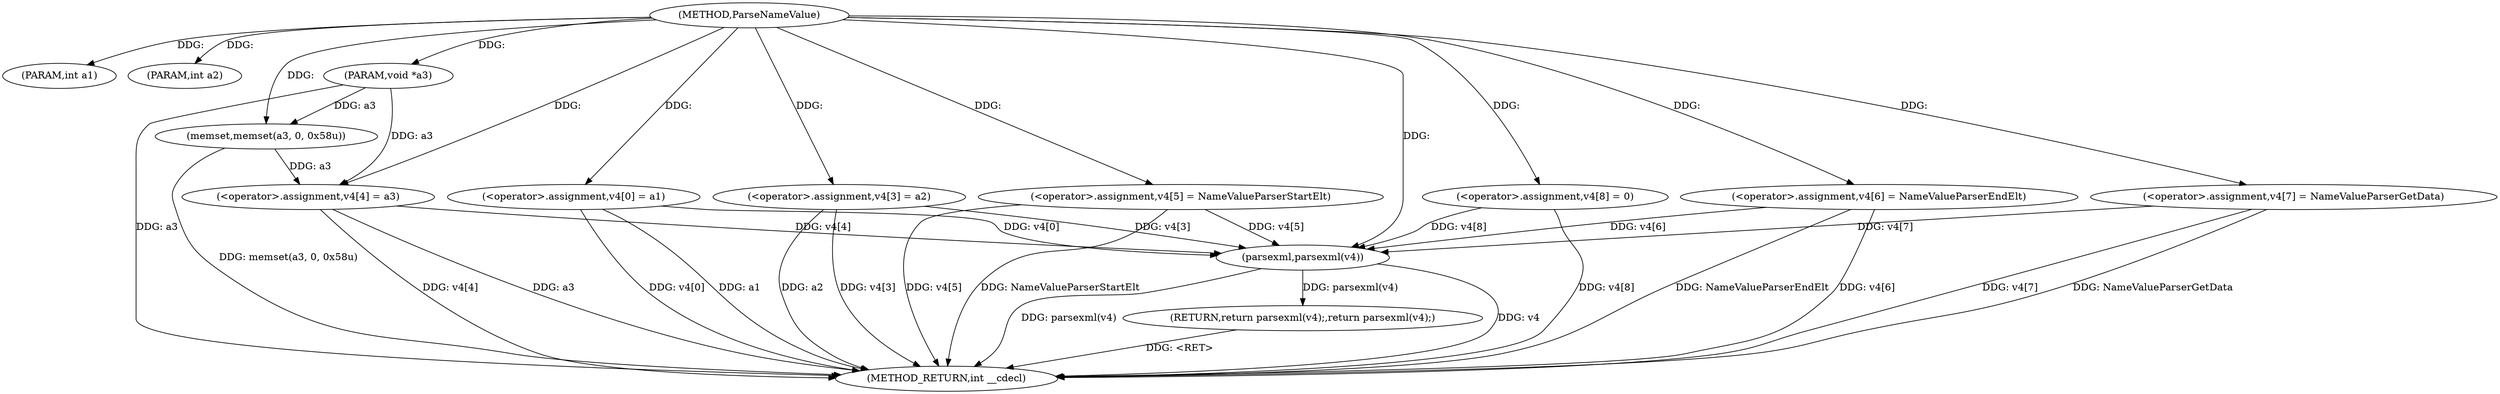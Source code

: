 digraph ParseNameValue {  
"1000102" [label = "(METHOD,ParseNameValue)" ]
"1000150" [label = "(METHOD_RETURN,int __cdecl)" ]
"1000103" [label = "(PARAM,int a1)" ]
"1000104" [label = "(PARAM,int a2)" ]
"1000105" [label = "(PARAM,void *a3)" ]
"1000108" [label = "(memset,memset(a3, 0, 0x58u))" ]
"1000112" [label = "(<operator>.assignment,v4[0] = a1)" ]
"1000117" [label = "(<operator>.assignment,v4[3] = a2)" ]
"1000122" [label = "(<operator>.assignment,v4[4] = a3)" ]
"1000127" [label = "(<operator>.assignment,v4[5] = NameValueParserStartElt)" ]
"1000132" [label = "(<operator>.assignment,v4[6] = NameValueParserEndElt)" ]
"1000137" [label = "(<operator>.assignment,v4[7] = NameValueParserGetData)" ]
"1000142" [label = "(<operator>.assignment,v4[8] = 0)" ]
"1000147" [label = "(RETURN,return parsexml(v4);,return parsexml(v4);)" ]
"1000148" [label = "(parsexml,parsexml(v4))" ]
  "1000147" -> "1000150"  [ label = "DDG: <RET>"] 
  "1000117" -> "1000150"  [ label = "DDG: a2"] 
  "1000132" -> "1000150"  [ label = "DDG: v4[6]"] 
  "1000148" -> "1000150"  [ label = "DDG: v4"] 
  "1000148" -> "1000150"  [ label = "DDG: parsexml(v4)"] 
  "1000112" -> "1000150"  [ label = "DDG: a1"] 
  "1000137" -> "1000150"  [ label = "DDG: v4[7]"] 
  "1000127" -> "1000150"  [ label = "DDG: NameValueParserStartElt"] 
  "1000122" -> "1000150"  [ label = "DDG: v4[4]"] 
  "1000132" -> "1000150"  [ label = "DDG: NameValueParserEndElt"] 
  "1000142" -> "1000150"  [ label = "DDG: v4[8]"] 
  "1000112" -> "1000150"  [ label = "DDG: v4[0]"] 
  "1000127" -> "1000150"  [ label = "DDG: v4[5]"] 
  "1000117" -> "1000150"  [ label = "DDG: v4[3]"] 
  "1000105" -> "1000150"  [ label = "DDG: a3"] 
  "1000137" -> "1000150"  [ label = "DDG: NameValueParserGetData"] 
  "1000122" -> "1000150"  [ label = "DDG: a3"] 
  "1000108" -> "1000150"  [ label = "DDG: memset(a3, 0, 0x58u)"] 
  "1000102" -> "1000103"  [ label = "DDG: "] 
  "1000102" -> "1000104"  [ label = "DDG: "] 
  "1000102" -> "1000105"  [ label = "DDG: "] 
  "1000105" -> "1000108"  [ label = "DDG: a3"] 
  "1000102" -> "1000108"  [ label = "DDG: "] 
  "1000102" -> "1000112"  [ label = "DDG: "] 
  "1000102" -> "1000117"  [ label = "DDG: "] 
  "1000108" -> "1000122"  [ label = "DDG: a3"] 
  "1000105" -> "1000122"  [ label = "DDG: a3"] 
  "1000102" -> "1000122"  [ label = "DDG: "] 
  "1000102" -> "1000127"  [ label = "DDG: "] 
  "1000102" -> "1000132"  [ label = "DDG: "] 
  "1000102" -> "1000137"  [ label = "DDG: "] 
  "1000102" -> "1000142"  [ label = "DDG: "] 
  "1000148" -> "1000147"  [ label = "DDG: parsexml(v4)"] 
  "1000142" -> "1000148"  [ label = "DDG: v4[8]"] 
  "1000117" -> "1000148"  [ label = "DDG: v4[3]"] 
  "1000132" -> "1000148"  [ label = "DDG: v4[6]"] 
  "1000137" -> "1000148"  [ label = "DDG: v4[7]"] 
  "1000122" -> "1000148"  [ label = "DDG: v4[4]"] 
  "1000112" -> "1000148"  [ label = "DDG: v4[0]"] 
  "1000127" -> "1000148"  [ label = "DDG: v4[5]"] 
  "1000102" -> "1000148"  [ label = "DDG: "] 
}
